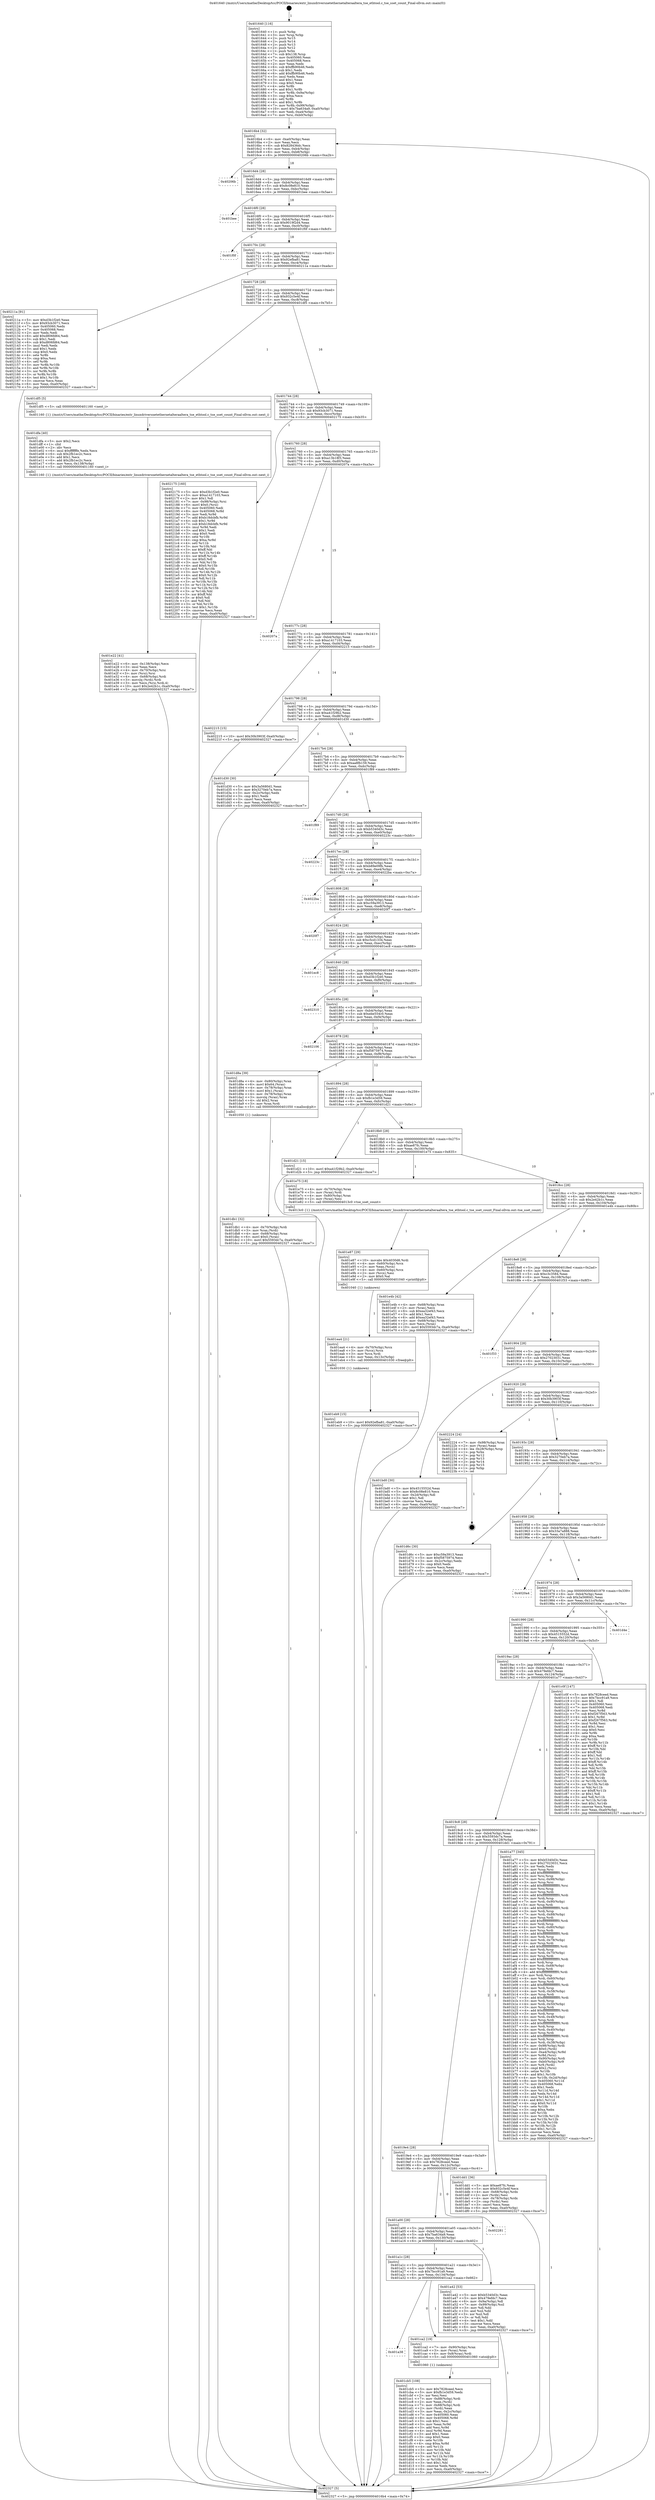digraph "0x401640" {
  label = "0x401640 (/mnt/c/Users/mathe/Desktop/tcc/POCII/binaries/extr_linuxdriversnetethernetalteraaltera_tse_ethtool.c_tse_sset_count_Final-ollvm.out::main(0))"
  labelloc = "t"
  node[shape=record]

  Entry [label="",width=0.3,height=0.3,shape=circle,fillcolor=black,style=filled]
  "0x4016b4" [label="{
     0x4016b4 [32]\l
     | [instrs]\l
     &nbsp;&nbsp;0x4016b4 \<+6\>: mov -0xa0(%rbp),%eax\l
     &nbsp;&nbsp;0x4016ba \<+2\>: mov %eax,%ecx\l
     &nbsp;&nbsp;0x4016bc \<+6\>: sub $0x828436dc,%ecx\l
     &nbsp;&nbsp;0x4016c2 \<+6\>: mov %eax,-0xb4(%rbp)\l
     &nbsp;&nbsp;0x4016c8 \<+6\>: mov %ecx,-0xb8(%rbp)\l
     &nbsp;&nbsp;0x4016ce \<+6\>: je 000000000040206b \<main+0xa2b\>\l
  }"]
  "0x40206b" [label="{
     0x40206b\l
  }", style=dashed]
  "0x4016d4" [label="{
     0x4016d4 [28]\l
     | [instrs]\l
     &nbsp;&nbsp;0x4016d4 \<+5\>: jmp 00000000004016d9 \<main+0x99\>\l
     &nbsp;&nbsp;0x4016d9 \<+6\>: mov -0xb4(%rbp),%eax\l
     &nbsp;&nbsp;0x4016df \<+5\>: sub $0x8c08e810,%eax\l
     &nbsp;&nbsp;0x4016e4 \<+6\>: mov %eax,-0xbc(%rbp)\l
     &nbsp;&nbsp;0x4016ea \<+6\>: je 0000000000401bee \<main+0x5ae\>\l
  }"]
  Exit [label="",width=0.3,height=0.3,shape=circle,fillcolor=black,style=filled,peripheries=2]
  "0x401bee" [label="{
     0x401bee\l
  }", style=dashed]
  "0x4016f0" [label="{
     0x4016f0 [28]\l
     | [instrs]\l
     &nbsp;&nbsp;0x4016f0 \<+5\>: jmp 00000000004016f5 \<main+0xb5\>\l
     &nbsp;&nbsp;0x4016f5 \<+6\>: mov -0xb4(%rbp),%eax\l
     &nbsp;&nbsp;0x4016fb \<+5\>: sub $0x9019f2d4,%eax\l
     &nbsp;&nbsp;0x401700 \<+6\>: mov %eax,-0xc0(%rbp)\l
     &nbsp;&nbsp;0x401706 \<+6\>: je 0000000000401f0f \<main+0x8cf\>\l
  }"]
  "0x401eb9" [label="{
     0x401eb9 [15]\l
     | [instrs]\l
     &nbsp;&nbsp;0x401eb9 \<+10\>: movl $0x92efba81,-0xa0(%rbp)\l
     &nbsp;&nbsp;0x401ec3 \<+5\>: jmp 0000000000402327 \<main+0xce7\>\l
  }"]
  "0x401f0f" [label="{
     0x401f0f\l
  }", style=dashed]
  "0x40170c" [label="{
     0x40170c [28]\l
     | [instrs]\l
     &nbsp;&nbsp;0x40170c \<+5\>: jmp 0000000000401711 \<main+0xd1\>\l
     &nbsp;&nbsp;0x401711 \<+6\>: mov -0xb4(%rbp),%eax\l
     &nbsp;&nbsp;0x401717 \<+5\>: sub $0x92efba81,%eax\l
     &nbsp;&nbsp;0x40171c \<+6\>: mov %eax,-0xc4(%rbp)\l
     &nbsp;&nbsp;0x401722 \<+6\>: je 000000000040211a \<main+0xada\>\l
  }"]
  "0x401ea4" [label="{
     0x401ea4 [21]\l
     | [instrs]\l
     &nbsp;&nbsp;0x401ea4 \<+4\>: mov -0x70(%rbp),%rcx\l
     &nbsp;&nbsp;0x401ea8 \<+3\>: mov (%rcx),%rcx\l
     &nbsp;&nbsp;0x401eab \<+3\>: mov %rcx,%rdi\l
     &nbsp;&nbsp;0x401eae \<+6\>: mov %eax,-0x13c(%rbp)\l
     &nbsp;&nbsp;0x401eb4 \<+5\>: call 0000000000401030 \<free@plt\>\l
     | [calls]\l
     &nbsp;&nbsp;0x401030 \{1\} (unknown)\l
  }"]
  "0x40211a" [label="{
     0x40211a [91]\l
     | [instrs]\l
     &nbsp;&nbsp;0x40211a \<+5\>: mov $0xd3b1f2e0,%eax\l
     &nbsp;&nbsp;0x40211f \<+5\>: mov $0x93cb3071,%ecx\l
     &nbsp;&nbsp;0x402124 \<+7\>: mov 0x405060,%edx\l
     &nbsp;&nbsp;0x40212b \<+7\>: mov 0x405068,%esi\l
     &nbsp;&nbsp;0x402132 \<+2\>: mov %edx,%edi\l
     &nbsp;&nbsp;0x402134 \<+6\>: add $0xd806fd64,%edi\l
     &nbsp;&nbsp;0x40213a \<+3\>: sub $0x1,%edi\l
     &nbsp;&nbsp;0x40213d \<+6\>: sub $0xd806fd64,%edi\l
     &nbsp;&nbsp;0x402143 \<+3\>: imul %edi,%edx\l
     &nbsp;&nbsp;0x402146 \<+3\>: and $0x1,%edx\l
     &nbsp;&nbsp;0x402149 \<+3\>: cmp $0x0,%edx\l
     &nbsp;&nbsp;0x40214c \<+4\>: sete %r8b\l
     &nbsp;&nbsp;0x402150 \<+3\>: cmp $0xa,%esi\l
     &nbsp;&nbsp;0x402153 \<+4\>: setl %r9b\l
     &nbsp;&nbsp;0x402157 \<+3\>: mov %r8b,%r10b\l
     &nbsp;&nbsp;0x40215a \<+3\>: and %r9b,%r10b\l
     &nbsp;&nbsp;0x40215d \<+3\>: xor %r9b,%r8b\l
     &nbsp;&nbsp;0x402160 \<+3\>: or %r8b,%r10b\l
     &nbsp;&nbsp;0x402163 \<+4\>: test $0x1,%r10b\l
     &nbsp;&nbsp;0x402167 \<+3\>: cmovne %ecx,%eax\l
     &nbsp;&nbsp;0x40216a \<+6\>: mov %eax,-0xa0(%rbp)\l
     &nbsp;&nbsp;0x402170 \<+5\>: jmp 0000000000402327 \<main+0xce7\>\l
  }"]
  "0x401728" [label="{
     0x401728 [28]\l
     | [instrs]\l
     &nbsp;&nbsp;0x401728 \<+5\>: jmp 000000000040172d \<main+0xed\>\l
     &nbsp;&nbsp;0x40172d \<+6\>: mov -0xb4(%rbp),%eax\l
     &nbsp;&nbsp;0x401733 \<+5\>: sub $0x932c5e4f,%eax\l
     &nbsp;&nbsp;0x401738 \<+6\>: mov %eax,-0xc8(%rbp)\l
     &nbsp;&nbsp;0x40173e \<+6\>: je 0000000000401df5 \<main+0x7b5\>\l
  }"]
  "0x401e87" [label="{
     0x401e87 [29]\l
     | [instrs]\l
     &nbsp;&nbsp;0x401e87 \<+10\>: movabs $0x4030d6,%rdi\l
     &nbsp;&nbsp;0x401e91 \<+4\>: mov -0x60(%rbp),%rcx\l
     &nbsp;&nbsp;0x401e95 \<+2\>: mov %eax,(%rcx)\l
     &nbsp;&nbsp;0x401e97 \<+4\>: mov -0x60(%rbp),%rcx\l
     &nbsp;&nbsp;0x401e9b \<+2\>: mov (%rcx),%esi\l
     &nbsp;&nbsp;0x401e9d \<+2\>: mov $0x0,%al\l
     &nbsp;&nbsp;0x401e9f \<+5\>: call 0000000000401040 \<printf@plt\>\l
     | [calls]\l
     &nbsp;&nbsp;0x401040 \{1\} (unknown)\l
  }"]
  "0x401df5" [label="{
     0x401df5 [5]\l
     | [instrs]\l
     &nbsp;&nbsp;0x401df5 \<+5\>: call 0000000000401160 \<next_i\>\l
     | [calls]\l
     &nbsp;&nbsp;0x401160 \{1\} (/mnt/c/Users/mathe/Desktop/tcc/POCII/binaries/extr_linuxdriversnetethernetalteraaltera_tse_ethtool.c_tse_sset_count_Final-ollvm.out::next_i)\l
  }"]
  "0x401744" [label="{
     0x401744 [28]\l
     | [instrs]\l
     &nbsp;&nbsp;0x401744 \<+5\>: jmp 0000000000401749 \<main+0x109\>\l
     &nbsp;&nbsp;0x401749 \<+6\>: mov -0xb4(%rbp),%eax\l
     &nbsp;&nbsp;0x40174f \<+5\>: sub $0x93cb3071,%eax\l
     &nbsp;&nbsp;0x401754 \<+6\>: mov %eax,-0xcc(%rbp)\l
     &nbsp;&nbsp;0x40175a \<+6\>: je 0000000000402175 \<main+0xb35\>\l
  }"]
  "0x401e22" [label="{
     0x401e22 [41]\l
     | [instrs]\l
     &nbsp;&nbsp;0x401e22 \<+6\>: mov -0x138(%rbp),%ecx\l
     &nbsp;&nbsp;0x401e28 \<+3\>: imul %eax,%ecx\l
     &nbsp;&nbsp;0x401e2b \<+4\>: mov -0x70(%rbp),%rsi\l
     &nbsp;&nbsp;0x401e2f \<+3\>: mov (%rsi),%rsi\l
     &nbsp;&nbsp;0x401e32 \<+4\>: mov -0x68(%rbp),%rdi\l
     &nbsp;&nbsp;0x401e36 \<+3\>: movslq (%rdi),%rdi\l
     &nbsp;&nbsp;0x401e39 \<+3\>: mov %ecx,(%rsi,%rdi,4)\l
     &nbsp;&nbsp;0x401e3c \<+10\>: movl $0x2e42b1c,-0xa0(%rbp)\l
     &nbsp;&nbsp;0x401e46 \<+5\>: jmp 0000000000402327 \<main+0xce7\>\l
  }"]
  "0x402175" [label="{
     0x402175 [160]\l
     | [instrs]\l
     &nbsp;&nbsp;0x402175 \<+5\>: mov $0xd3b1f2e0,%eax\l
     &nbsp;&nbsp;0x40217a \<+5\>: mov $0xa1417103,%ecx\l
     &nbsp;&nbsp;0x40217f \<+2\>: mov $0x1,%dl\l
     &nbsp;&nbsp;0x402181 \<+7\>: mov -0x98(%rbp),%rsi\l
     &nbsp;&nbsp;0x402188 \<+6\>: movl $0x0,(%rsi)\l
     &nbsp;&nbsp;0x40218e \<+7\>: mov 0x405060,%edi\l
     &nbsp;&nbsp;0x402195 \<+8\>: mov 0x405068,%r8d\l
     &nbsp;&nbsp;0x40219d \<+3\>: mov %edi,%r9d\l
     &nbsp;&nbsp;0x4021a0 \<+7\>: add $0xb18dcbfb,%r9d\l
     &nbsp;&nbsp;0x4021a7 \<+4\>: sub $0x1,%r9d\l
     &nbsp;&nbsp;0x4021ab \<+7\>: sub $0xb18dcbfb,%r9d\l
     &nbsp;&nbsp;0x4021b2 \<+4\>: imul %r9d,%edi\l
     &nbsp;&nbsp;0x4021b6 \<+3\>: and $0x1,%edi\l
     &nbsp;&nbsp;0x4021b9 \<+3\>: cmp $0x0,%edi\l
     &nbsp;&nbsp;0x4021bc \<+4\>: sete %r10b\l
     &nbsp;&nbsp;0x4021c0 \<+4\>: cmp $0xa,%r8d\l
     &nbsp;&nbsp;0x4021c4 \<+4\>: setl %r11b\l
     &nbsp;&nbsp;0x4021c8 \<+3\>: mov %r10b,%bl\l
     &nbsp;&nbsp;0x4021cb \<+3\>: xor $0xff,%bl\l
     &nbsp;&nbsp;0x4021ce \<+3\>: mov %r11b,%r14b\l
     &nbsp;&nbsp;0x4021d1 \<+4\>: xor $0xff,%r14b\l
     &nbsp;&nbsp;0x4021d5 \<+3\>: xor $0x0,%dl\l
     &nbsp;&nbsp;0x4021d8 \<+3\>: mov %bl,%r15b\l
     &nbsp;&nbsp;0x4021db \<+4\>: and $0x0,%r15b\l
     &nbsp;&nbsp;0x4021df \<+3\>: and %dl,%r10b\l
     &nbsp;&nbsp;0x4021e2 \<+3\>: mov %r14b,%r12b\l
     &nbsp;&nbsp;0x4021e5 \<+4\>: and $0x0,%r12b\l
     &nbsp;&nbsp;0x4021e9 \<+3\>: and %dl,%r11b\l
     &nbsp;&nbsp;0x4021ec \<+3\>: or %r10b,%r15b\l
     &nbsp;&nbsp;0x4021ef \<+3\>: or %r11b,%r12b\l
     &nbsp;&nbsp;0x4021f2 \<+3\>: xor %r12b,%r15b\l
     &nbsp;&nbsp;0x4021f5 \<+3\>: or %r14b,%bl\l
     &nbsp;&nbsp;0x4021f8 \<+3\>: xor $0xff,%bl\l
     &nbsp;&nbsp;0x4021fb \<+3\>: or $0x0,%dl\l
     &nbsp;&nbsp;0x4021fe \<+2\>: and %dl,%bl\l
     &nbsp;&nbsp;0x402200 \<+3\>: or %bl,%r15b\l
     &nbsp;&nbsp;0x402203 \<+4\>: test $0x1,%r15b\l
     &nbsp;&nbsp;0x402207 \<+3\>: cmovne %ecx,%eax\l
     &nbsp;&nbsp;0x40220a \<+6\>: mov %eax,-0xa0(%rbp)\l
     &nbsp;&nbsp;0x402210 \<+5\>: jmp 0000000000402327 \<main+0xce7\>\l
  }"]
  "0x401760" [label="{
     0x401760 [28]\l
     | [instrs]\l
     &nbsp;&nbsp;0x401760 \<+5\>: jmp 0000000000401765 \<main+0x125\>\l
     &nbsp;&nbsp;0x401765 \<+6\>: mov -0xb4(%rbp),%eax\l
     &nbsp;&nbsp;0x40176b \<+5\>: sub $0xa13b18f3,%eax\l
     &nbsp;&nbsp;0x401770 \<+6\>: mov %eax,-0xd0(%rbp)\l
     &nbsp;&nbsp;0x401776 \<+6\>: je 000000000040207a \<main+0xa3a\>\l
  }"]
  "0x401dfa" [label="{
     0x401dfa [40]\l
     | [instrs]\l
     &nbsp;&nbsp;0x401dfa \<+5\>: mov $0x2,%ecx\l
     &nbsp;&nbsp;0x401dff \<+1\>: cltd\l
     &nbsp;&nbsp;0x401e00 \<+2\>: idiv %ecx\l
     &nbsp;&nbsp;0x401e02 \<+6\>: imul $0xfffffffe,%edx,%ecx\l
     &nbsp;&nbsp;0x401e08 \<+6\>: sub $0x2fb1ec2c,%ecx\l
     &nbsp;&nbsp;0x401e0e \<+3\>: add $0x1,%ecx\l
     &nbsp;&nbsp;0x401e11 \<+6\>: add $0x2fb1ec2c,%ecx\l
     &nbsp;&nbsp;0x401e17 \<+6\>: mov %ecx,-0x138(%rbp)\l
     &nbsp;&nbsp;0x401e1d \<+5\>: call 0000000000401160 \<next_i\>\l
     | [calls]\l
     &nbsp;&nbsp;0x401160 \{1\} (/mnt/c/Users/mathe/Desktop/tcc/POCII/binaries/extr_linuxdriversnetethernetalteraaltera_tse_ethtool.c_tse_sset_count_Final-ollvm.out::next_i)\l
  }"]
  "0x40207a" [label="{
     0x40207a\l
  }", style=dashed]
  "0x40177c" [label="{
     0x40177c [28]\l
     | [instrs]\l
     &nbsp;&nbsp;0x40177c \<+5\>: jmp 0000000000401781 \<main+0x141\>\l
     &nbsp;&nbsp;0x401781 \<+6\>: mov -0xb4(%rbp),%eax\l
     &nbsp;&nbsp;0x401787 \<+5\>: sub $0xa1417103,%eax\l
     &nbsp;&nbsp;0x40178c \<+6\>: mov %eax,-0xd4(%rbp)\l
     &nbsp;&nbsp;0x401792 \<+6\>: je 0000000000402215 \<main+0xbd5\>\l
  }"]
  "0x401db1" [label="{
     0x401db1 [32]\l
     | [instrs]\l
     &nbsp;&nbsp;0x401db1 \<+4\>: mov -0x70(%rbp),%rdi\l
     &nbsp;&nbsp;0x401db5 \<+3\>: mov %rax,(%rdi)\l
     &nbsp;&nbsp;0x401db8 \<+4\>: mov -0x68(%rbp),%rax\l
     &nbsp;&nbsp;0x401dbc \<+6\>: movl $0x0,(%rax)\l
     &nbsp;&nbsp;0x401dc2 \<+10\>: movl $0x5593dc7a,-0xa0(%rbp)\l
     &nbsp;&nbsp;0x401dcc \<+5\>: jmp 0000000000402327 \<main+0xce7\>\l
  }"]
  "0x402215" [label="{
     0x402215 [15]\l
     | [instrs]\l
     &nbsp;&nbsp;0x402215 \<+10\>: movl $0x30b3903f,-0xa0(%rbp)\l
     &nbsp;&nbsp;0x40221f \<+5\>: jmp 0000000000402327 \<main+0xce7\>\l
  }"]
  "0x401798" [label="{
     0x401798 [28]\l
     | [instrs]\l
     &nbsp;&nbsp;0x401798 \<+5\>: jmp 000000000040179d \<main+0x15d\>\l
     &nbsp;&nbsp;0x40179d \<+6\>: mov -0xb4(%rbp),%eax\l
     &nbsp;&nbsp;0x4017a3 \<+5\>: sub $0xa41f29b2,%eax\l
     &nbsp;&nbsp;0x4017a8 \<+6\>: mov %eax,-0xd8(%rbp)\l
     &nbsp;&nbsp;0x4017ae \<+6\>: je 0000000000401d30 \<main+0x6f0\>\l
  }"]
  "0x401cb5" [label="{
     0x401cb5 [108]\l
     | [instrs]\l
     &nbsp;&nbsp;0x401cb5 \<+5\>: mov $0x7828ceed,%ecx\l
     &nbsp;&nbsp;0x401cba \<+5\>: mov $0xfb1e3d59,%edx\l
     &nbsp;&nbsp;0x401cbf \<+2\>: xor %esi,%esi\l
     &nbsp;&nbsp;0x401cc1 \<+7\>: mov -0x88(%rbp),%rdi\l
     &nbsp;&nbsp;0x401cc8 \<+2\>: mov %eax,(%rdi)\l
     &nbsp;&nbsp;0x401cca \<+7\>: mov -0x88(%rbp),%rdi\l
     &nbsp;&nbsp;0x401cd1 \<+2\>: mov (%rdi),%eax\l
     &nbsp;&nbsp;0x401cd3 \<+3\>: mov %eax,-0x2c(%rbp)\l
     &nbsp;&nbsp;0x401cd6 \<+7\>: mov 0x405060,%eax\l
     &nbsp;&nbsp;0x401cdd \<+8\>: mov 0x405068,%r8d\l
     &nbsp;&nbsp;0x401ce5 \<+3\>: sub $0x1,%esi\l
     &nbsp;&nbsp;0x401ce8 \<+3\>: mov %eax,%r9d\l
     &nbsp;&nbsp;0x401ceb \<+3\>: add %esi,%r9d\l
     &nbsp;&nbsp;0x401cee \<+4\>: imul %r9d,%eax\l
     &nbsp;&nbsp;0x401cf2 \<+3\>: and $0x1,%eax\l
     &nbsp;&nbsp;0x401cf5 \<+3\>: cmp $0x0,%eax\l
     &nbsp;&nbsp;0x401cf8 \<+4\>: sete %r10b\l
     &nbsp;&nbsp;0x401cfc \<+4\>: cmp $0xa,%r8d\l
     &nbsp;&nbsp;0x401d00 \<+4\>: setl %r11b\l
     &nbsp;&nbsp;0x401d04 \<+3\>: mov %r10b,%bl\l
     &nbsp;&nbsp;0x401d07 \<+3\>: and %r11b,%bl\l
     &nbsp;&nbsp;0x401d0a \<+3\>: xor %r11b,%r10b\l
     &nbsp;&nbsp;0x401d0d \<+3\>: or %r10b,%bl\l
     &nbsp;&nbsp;0x401d10 \<+3\>: test $0x1,%bl\l
     &nbsp;&nbsp;0x401d13 \<+3\>: cmovne %edx,%ecx\l
     &nbsp;&nbsp;0x401d16 \<+6\>: mov %ecx,-0xa0(%rbp)\l
     &nbsp;&nbsp;0x401d1c \<+5\>: jmp 0000000000402327 \<main+0xce7\>\l
  }"]
  "0x401d30" [label="{
     0x401d30 [30]\l
     | [instrs]\l
     &nbsp;&nbsp;0x401d30 \<+5\>: mov $0x3a5680d1,%eax\l
     &nbsp;&nbsp;0x401d35 \<+5\>: mov $0x3270eb7a,%ecx\l
     &nbsp;&nbsp;0x401d3a \<+3\>: mov -0x2c(%rbp),%edx\l
     &nbsp;&nbsp;0x401d3d \<+3\>: cmp $0x1,%edx\l
     &nbsp;&nbsp;0x401d40 \<+3\>: cmovl %ecx,%eax\l
     &nbsp;&nbsp;0x401d43 \<+6\>: mov %eax,-0xa0(%rbp)\l
     &nbsp;&nbsp;0x401d49 \<+5\>: jmp 0000000000402327 \<main+0xce7\>\l
  }"]
  "0x4017b4" [label="{
     0x4017b4 [28]\l
     | [instrs]\l
     &nbsp;&nbsp;0x4017b4 \<+5\>: jmp 00000000004017b9 \<main+0x179\>\l
     &nbsp;&nbsp;0x4017b9 \<+6\>: mov -0xb4(%rbp),%eax\l
     &nbsp;&nbsp;0x4017bf \<+5\>: sub $0xaa8fb159,%eax\l
     &nbsp;&nbsp;0x4017c4 \<+6\>: mov %eax,-0xdc(%rbp)\l
     &nbsp;&nbsp;0x4017ca \<+6\>: je 0000000000401f89 \<main+0x949\>\l
  }"]
  "0x401a38" [label="{
     0x401a38\l
  }", style=dashed]
  "0x401f89" [label="{
     0x401f89\l
  }", style=dashed]
  "0x4017d0" [label="{
     0x4017d0 [28]\l
     | [instrs]\l
     &nbsp;&nbsp;0x4017d0 \<+5\>: jmp 00000000004017d5 \<main+0x195\>\l
     &nbsp;&nbsp;0x4017d5 \<+6\>: mov -0xb4(%rbp),%eax\l
     &nbsp;&nbsp;0x4017db \<+5\>: sub $0xb5340d3c,%eax\l
     &nbsp;&nbsp;0x4017e0 \<+6\>: mov %eax,-0xe0(%rbp)\l
     &nbsp;&nbsp;0x4017e6 \<+6\>: je 000000000040223c \<main+0xbfc\>\l
  }"]
  "0x401ca2" [label="{
     0x401ca2 [19]\l
     | [instrs]\l
     &nbsp;&nbsp;0x401ca2 \<+7\>: mov -0x90(%rbp),%rax\l
     &nbsp;&nbsp;0x401ca9 \<+3\>: mov (%rax),%rax\l
     &nbsp;&nbsp;0x401cac \<+4\>: mov 0x8(%rax),%rdi\l
     &nbsp;&nbsp;0x401cb0 \<+5\>: call 0000000000401060 \<atoi@plt\>\l
     | [calls]\l
     &nbsp;&nbsp;0x401060 \{1\} (unknown)\l
  }"]
  "0x40223c" [label="{
     0x40223c\l
  }", style=dashed]
  "0x4017ec" [label="{
     0x4017ec [28]\l
     | [instrs]\l
     &nbsp;&nbsp;0x4017ec \<+5\>: jmp 00000000004017f1 \<main+0x1b1\>\l
     &nbsp;&nbsp;0x4017f1 \<+6\>: mov -0xb4(%rbp),%eax\l
     &nbsp;&nbsp;0x4017f7 \<+5\>: sub $0xb89e09fb,%eax\l
     &nbsp;&nbsp;0x4017fc \<+6\>: mov %eax,-0xe4(%rbp)\l
     &nbsp;&nbsp;0x401802 \<+6\>: je 00000000004022ba \<main+0xc7a\>\l
  }"]
  "0x401640" [label="{
     0x401640 [116]\l
     | [instrs]\l
     &nbsp;&nbsp;0x401640 \<+1\>: push %rbp\l
     &nbsp;&nbsp;0x401641 \<+3\>: mov %rsp,%rbp\l
     &nbsp;&nbsp;0x401644 \<+2\>: push %r15\l
     &nbsp;&nbsp;0x401646 \<+2\>: push %r14\l
     &nbsp;&nbsp;0x401648 \<+2\>: push %r13\l
     &nbsp;&nbsp;0x40164a \<+2\>: push %r12\l
     &nbsp;&nbsp;0x40164c \<+1\>: push %rbx\l
     &nbsp;&nbsp;0x40164d \<+7\>: sub $0x138,%rsp\l
     &nbsp;&nbsp;0x401654 \<+7\>: mov 0x405060,%eax\l
     &nbsp;&nbsp;0x40165b \<+7\>: mov 0x405068,%ecx\l
     &nbsp;&nbsp;0x401662 \<+2\>: mov %eax,%edx\l
     &nbsp;&nbsp;0x401664 \<+6\>: sub $0xffb90b46,%edx\l
     &nbsp;&nbsp;0x40166a \<+3\>: sub $0x1,%edx\l
     &nbsp;&nbsp;0x40166d \<+6\>: add $0xffb90b46,%edx\l
     &nbsp;&nbsp;0x401673 \<+3\>: imul %edx,%eax\l
     &nbsp;&nbsp;0x401676 \<+3\>: and $0x1,%eax\l
     &nbsp;&nbsp;0x401679 \<+3\>: cmp $0x0,%eax\l
     &nbsp;&nbsp;0x40167c \<+4\>: sete %r8b\l
     &nbsp;&nbsp;0x401680 \<+4\>: and $0x1,%r8b\l
     &nbsp;&nbsp;0x401684 \<+7\>: mov %r8b,-0x9a(%rbp)\l
     &nbsp;&nbsp;0x40168b \<+3\>: cmp $0xa,%ecx\l
     &nbsp;&nbsp;0x40168e \<+4\>: setl %r8b\l
     &nbsp;&nbsp;0x401692 \<+4\>: and $0x1,%r8b\l
     &nbsp;&nbsp;0x401696 \<+7\>: mov %r8b,-0x99(%rbp)\l
     &nbsp;&nbsp;0x40169d \<+10\>: movl $0x7ba634a9,-0xa0(%rbp)\l
     &nbsp;&nbsp;0x4016a7 \<+6\>: mov %edi,-0xa4(%rbp)\l
     &nbsp;&nbsp;0x4016ad \<+7\>: mov %rsi,-0xb0(%rbp)\l
  }"]
  "0x4022ba" [label="{
     0x4022ba\l
  }", style=dashed]
  "0x401808" [label="{
     0x401808 [28]\l
     | [instrs]\l
     &nbsp;&nbsp;0x401808 \<+5\>: jmp 000000000040180d \<main+0x1cd\>\l
     &nbsp;&nbsp;0x40180d \<+6\>: mov -0xb4(%rbp),%eax\l
     &nbsp;&nbsp;0x401813 \<+5\>: sub $0xc59a3913,%eax\l
     &nbsp;&nbsp;0x401818 \<+6\>: mov %eax,-0xe8(%rbp)\l
     &nbsp;&nbsp;0x40181e \<+6\>: je 00000000004020f7 \<main+0xab7\>\l
  }"]
  "0x402327" [label="{
     0x402327 [5]\l
     | [instrs]\l
     &nbsp;&nbsp;0x402327 \<+5\>: jmp 00000000004016b4 \<main+0x74\>\l
  }"]
  "0x4020f7" [label="{
     0x4020f7\l
  }", style=dashed]
  "0x401824" [label="{
     0x401824 [28]\l
     | [instrs]\l
     &nbsp;&nbsp;0x401824 \<+5\>: jmp 0000000000401829 \<main+0x1e9\>\l
     &nbsp;&nbsp;0x401829 \<+6\>: mov -0xb4(%rbp),%eax\l
     &nbsp;&nbsp;0x40182f \<+5\>: sub $0xc5cd1334,%eax\l
     &nbsp;&nbsp;0x401834 \<+6\>: mov %eax,-0xec(%rbp)\l
     &nbsp;&nbsp;0x40183a \<+6\>: je 0000000000401ec8 \<main+0x888\>\l
  }"]
  "0x401a1c" [label="{
     0x401a1c [28]\l
     | [instrs]\l
     &nbsp;&nbsp;0x401a1c \<+5\>: jmp 0000000000401a21 \<main+0x3e1\>\l
     &nbsp;&nbsp;0x401a21 \<+6\>: mov -0xb4(%rbp),%eax\l
     &nbsp;&nbsp;0x401a27 \<+5\>: sub $0x7bcc91a9,%eax\l
     &nbsp;&nbsp;0x401a2c \<+6\>: mov %eax,-0x134(%rbp)\l
     &nbsp;&nbsp;0x401a32 \<+6\>: je 0000000000401ca2 \<main+0x662\>\l
  }"]
  "0x401ec8" [label="{
     0x401ec8\l
  }", style=dashed]
  "0x401840" [label="{
     0x401840 [28]\l
     | [instrs]\l
     &nbsp;&nbsp;0x401840 \<+5\>: jmp 0000000000401845 \<main+0x205\>\l
     &nbsp;&nbsp;0x401845 \<+6\>: mov -0xb4(%rbp),%eax\l
     &nbsp;&nbsp;0x40184b \<+5\>: sub $0xd3b1f2e0,%eax\l
     &nbsp;&nbsp;0x401850 \<+6\>: mov %eax,-0xf0(%rbp)\l
     &nbsp;&nbsp;0x401856 \<+6\>: je 0000000000402310 \<main+0xcd0\>\l
  }"]
  "0x401a42" [label="{
     0x401a42 [53]\l
     | [instrs]\l
     &nbsp;&nbsp;0x401a42 \<+5\>: mov $0xb5340d3c,%eax\l
     &nbsp;&nbsp;0x401a47 \<+5\>: mov $0x479efdc7,%ecx\l
     &nbsp;&nbsp;0x401a4c \<+6\>: mov -0x9a(%rbp),%dl\l
     &nbsp;&nbsp;0x401a52 \<+7\>: mov -0x99(%rbp),%sil\l
     &nbsp;&nbsp;0x401a59 \<+3\>: mov %dl,%dil\l
     &nbsp;&nbsp;0x401a5c \<+3\>: and %sil,%dil\l
     &nbsp;&nbsp;0x401a5f \<+3\>: xor %sil,%dl\l
     &nbsp;&nbsp;0x401a62 \<+3\>: or %dl,%dil\l
     &nbsp;&nbsp;0x401a65 \<+4\>: test $0x1,%dil\l
     &nbsp;&nbsp;0x401a69 \<+3\>: cmovne %ecx,%eax\l
     &nbsp;&nbsp;0x401a6c \<+6\>: mov %eax,-0xa0(%rbp)\l
     &nbsp;&nbsp;0x401a72 \<+5\>: jmp 0000000000402327 \<main+0xce7\>\l
  }"]
  "0x402310" [label="{
     0x402310\l
  }", style=dashed]
  "0x40185c" [label="{
     0x40185c [28]\l
     | [instrs]\l
     &nbsp;&nbsp;0x40185c \<+5\>: jmp 0000000000401861 \<main+0x221\>\l
     &nbsp;&nbsp;0x401861 \<+6\>: mov -0xb4(%rbp),%eax\l
     &nbsp;&nbsp;0x401867 \<+5\>: sub $0xebe554c0,%eax\l
     &nbsp;&nbsp;0x40186c \<+6\>: mov %eax,-0xf4(%rbp)\l
     &nbsp;&nbsp;0x401872 \<+6\>: je 0000000000402106 \<main+0xac6\>\l
  }"]
  "0x401a00" [label="{
     0x401a00 [28]\l
     | [instrs]\l
     &nbsp;&nbsp;0x401a00 \<+5\>: jmp 0000000000401a05 \<main+0x3c5\>\l
     &nbsp;&nbsp;0x401a05 \<+6\>: mov -0xb4(%rbp),%eax\l
     &nbsp;&nbsp;0x401a0b \<+5\>: sub $0x7ba634a9,%eax\l
     &nbsp;&nbsp;0x401a10 \<+6\>: mov %eax,-0x130(%rbp)\l
     &nbsp;&nbsp;0x401a16 \<+6\>: je 0000000000401a42 \<main+0x402\>\l
  }"]
  "0x402106" [label="{
     0x402106\l
  }", style=dashed]
  "0x401878" [label="{
     0x401878 [28]\l
     | [instrs]\l
     &nbsp;&nbsp;0x401878 \<+5\>: jmp 000000000040187d \<main+0x23d\>\l
     &nbsp;&nbsp;0x40187d \<+6\>: mov -0xb4(%rbp),%eax\l
     &nbsp;&nbsp;0x401883 \<+5\>: sub $0xf5875974,%eax\l
     &nbsp;&nbsp;0x401888 \<+6\>: mov %eax,-0xf8(%rbp)\l
     &nbsp;&nbsp;0x40188e \<+6\>: je 0000000000401d8a \<main+0x74a\>\l
  }"]
  "0x402281" [label="{
     0x402281\l
  }", style=dashed]
  "0x401d8a" [label="{
     0x401d8a [39]\l
     | [instrs]\l
     &nbsp;&nbsp;0x401d8a \<+4\>: mov -0x80(%rbp),%rax\l
     &nbsp;&nbsp;0x401d8e \<+6\>: movl $0x64,(%rax)\l
     &nbsp;&nbsp;0x401d94 \<+4\>: mov -0x78(%rbp),%rax\l
     &nbsp;&nbsp;0x401d98 \<+6\>: movl $0x1,(%rax)\l
     &nbsp;&nbsp;0x401d9e \<+4\>: mov -0x78(%rbp),%rax\l
     &nbsp;&nbsp;0x401da2 \<+3\>: movslq (%rax),%rax\l
     &nbsp;&nbsp;0x401da5 \<+4\>: shl $0x2,%rax\l
     &nbsp;&nbsp;0x401da9 \<+3\>: mov %rax,%rdi\l
     &nbsp;&nbsp;0x401dac \<+5\>: call 0000000000401050 \<malloc@plt\>\l
     | [calls]\l
     &nbsp;&nbsp;0x401050 \{1\} (unknown)\l
  }"]
  "0x401894" [label="{
     0x401894 [28]\l
     | [instrs]\l
     &nbsp;&nbsp;0x401894 \<+5\>: jmp 0000000000401899 \<main+0x259\>\l
     &nbsp;&nbsp;0x401899 \<+6\>: mov -0xb4(%rbp),%eax\l
     &nbsp;&nbsp;0x40189f \<+5\>: sub $0xfb1e3d59,%eax\l
     &nbsp;&nbsp;0x4018a4 \<+6\>: mov %eax,-0xfc(%rbp)\l
     &nbsp;&nbsp;0x4018aa \<+6\>: je 0000000000401d21 \<main+0x6e1\>\l
  }"]
  "0x4019e4" [label="{
     0x4019e4 [28]\l
     | [instrs]\l
     &nbsp;&nbsp;0x4019e4 \<+5\>: jmp 00000000004019e9 \<main+0x3a9\>\l
     &nbsp;&nbsp;0x4019e9 \<+6\>: mov -0xb4(%rbp),%eax\l
     &nbsp;&nbsp;0x4019ef \<+5\>: sub $0x7828ceed,%eax\l
     &nbsp;&nbsp;0x4019f4 \<+6\>: mov %eax,-0x12c(%rbp)\l
     &nbsp;&nbsp;0x4019fa \<+6\>: je 0000000000402281 \<main+0xc41\>\l
  }"]
  "0x401d21" [label="{
     0x401d21 [15]\l
     | [instrs]\l
     &nbsp;&nbsp;0x401d21 \<+10\>: movl $0xa41f29b2,-0xa0(%rbp)\l
     &nbsp;&nbsp;0x401d2b \<+5\>: jmp 0000000000402327 \<main+0xce7\>\l
  }"]
  "0x4018b0" [label="{
     0x4018b0 [28]\l
     | [instrs]\l
     &nbsp;&nbsp;0x4018b0 \<+5\>: jmp 00000000004018b5 \<main+0x275\>\l
     &nbsp;&nbsp;0x4018b5 \<+6\>: mov -0xb4(%rbp),%eax\l
     &nbsp;&nbsp;0x4018bb \<+5\>: sub $0xae87fc,%eax\l
     &nbsp;&nbsp;0x4018c0 \<+6\>: mov %eax,-0x100(%rbp)\l
     &nbsp;&nbsp;0x4018c6 \<+6\>: je 0000000000401e75 \<main+0x835\>\l
  }"]
  "0x401dd1" [label="{
     0x401dd1 [36]\l
     | [instrs]\l
     &nbsp;&nbsp;0x401dd1 \<+5\>: mov $0xae87fc,%eax\l
     &nbsp;&nbsp;0x401dd6 \<+5\>: mov $0x932c5e4f,%ecx\l
     &nbsp;&nbsp;0x401ddb \<+4\>: mov -0x68(%rbp),%rdx\l
     &nbsp;&nbsp;0x401ddf \<+2\>: mov (%rdx),%esi\l
     &nbsp;&nbsp;0x401de1 \<+4\>: mov -0x78(%rbp),%rdx\l
     &nbsp;&nbsp;0x401de5 \<+2\>: cmp (%rdx),%esi\l
     &nbsp;&nbsp;0x401de7 \<+3\>: cmovl %ecx,%eax\l
     &nbsp;&nbsp;0x401dea \<+6\>: mov %eax,-0xa0(%rbp)\l
     &nbsp;&nbsp;0x401df0 \<+5\>: jmp 0000000000402327 \<main+0xce7\>\l
  }"]
  "0x401e75" [label="{
     0x401e75 [18]\l
     | [instrs]\l
     &nbsp;&nbsp;0x401e75 \<+4\>: mov -0x70(%rbp),%rax\l
     &nbsp;&nbsp;0x401e79 \<+3\>: mov (%rax),%rdi\l
     &nbsp;&nbsp;0x401e7c \<+4\>: mov -0x80(%rbp),%rax\l
     &nbsp;&nbsp;0x401e80 \<+2\>: mov (%rax),%esi\l
     &nbsp;&nbsp;0x401e82 \<+5\>: call 00000000004013c0 \<tse_sset_count\>\l
     | [calls]\l
     &nbsp;&nbsp;0x4013c0 \{1\} (/mnt/c/Users/mathe/Desktop/tcc/POCII/binaries/extr_linuxdriversnetethernetalteraaltera_tse_ethtool.c_tse_sset_count_Final-ollvm.out::tse_sset_count)\l
  }"]
  "0x4018cc" [label="{
     0x4018cc [28]\l
     | [instrs]\l
     &nbsp;&nbsp;0x4018cc \<+5\>: jmp 00000000004018d1 \<main+0x291\>\l
     &nbsp;&nbsp;0x4018d1 \<+6\>: mov -0xb4(%rbp),%eax\l
     &nbsp;&nbsp;0x4018d7 \<+5\>: sub $0x2e42b1c,%eax\l
     &nbsp;&nbsp;0x4018dc \<+6\>: mov %eax,-0x104(%rbp)\l
     &nbsp;&nbsp;0x4018e2 \<+6\>: je 0000000000401e4b \<main+0x80b\>\l
  }"]
  "0x4019c8" [label="{
     0x4019c8 [28]\l
     | [instrs]\l
     &nbsp;&nbsp;0x4019c8 \<+5\>: jmp 00000000004019cd \<main+0x38d\>\l
     &nbsp;&nbsp;0x4019cd \<+6\>: mov -0xb4(%rbp),%eax\l
     &nbsp;&nbsp;0x4019d3 \<+5\>: sub $0x5593dc7a,%eax\l
     &nbsp;&nbsp;0x4019d8 \<+6\>: mov %eax,-0x128(%rbp)\l
     &nbsp;&nbsp;0x4019de \<+6\>: je 0000000000401dd1 \<main+0x791\>\l
  }"]
  "0x401e4b" [label="{
     0x401e4b [42]\l
     | [instrs]\l
     &nbsp;&nbsp;0x401e4b \<+4\>: mov -0x68(%rbp),%rax\l
     &nbsp;&nbsp;0x401e4f \<+2\>: mov (%rax),%ecx\l
     &nbsp;&nbsp;0x401e51 \<+6\>: sub $0xea32ef43,%ecx\l
     &nbsp;&nbsp;0x401e57 \<+3\>: add $0x1,%ecx\l
     &nbsp;&nbsp;0x401e5a \<+6\>: add $0xea32ef43,%ecx\l
     &nbsp;&nbsp;0x401e60 \<+4\>: mov -0x68(%rbp),%rax\l
     &nbsp;&nbsp;0x401e64 \<+2\>: mov %ecx,(%rax)\l
     &nbsp;&nbsp;0x401e66 \<+10\>: movl $0x5593dc7a,-0xa0(%rbp)\l
     &nbsp;&nbsp;0x401e70 \<+5\>: jmp 0000000000402327 \<main+0xce7\>\l
  }"]
  "0x4018e8" [label="{
     0x4018e8 [28]\l
     | [instrs]\l
     &nbsp;&nbsp;0x4018e8 \<+5\>: jmp 00000000004018ed \<main+0x2ad\>\l
     &nbsp;&nbsp;0x4018ed \<+6\>: mov -0xb4(%rbp),%eax\l
     &nbsp;&nbsp;0x4018f3 \<+5\>: sub $0xc3c3584,%eax\l
     &nbsp;&nbsp;0x4018f8 \<+6\>: mov %eax,-0x108(%rbp)\l
     &nbsp;&nbsp;0x4018fe \<+6\>: je 0000000000401f33 \<main+0x8f3\>\l
  }"]
  "0x401a77" [label="{
     0x401a77 [345]\l
     | [instrs]\l
     &nbsp;&nbsp;0x401a77 \<+5\>: mov $0xb5340d3c,%eax\l
     &nbsp;&nbsp;0x401a7c \<+5\>: mov $0x27023031,%ecx\l
     &nbsp;&nbsp;0x401a81 \<+2\>: xor %edx,%edx\l
     &nbsp;&nbsp;0x401a83 \<+3\>: mov %rsp,%rsi\l
     &nbsp;&nbsp;0x401a86 \<+4\>: add $0xfffffffffffffff0,%rsi\l
     &nbsp;&nbsp;0x401a8a \<+3\>: mov %rsi,%rsp\l
     &nbsp;&nbsp;0x401a8d \<+7\>: mov %rsi,-0x98(%rbp)\l
     &nbsp;&nbsp;0x401a94 \<+3\>: mov %rsp,%rsi\l
     &nbsp;&nbsp;0x401a97 \<+4\>: add $0xfffffffffffffff0,%rsi\l
     &nbsp;&nbsp;0x401a9b \<+3\>: mov %rsi,%rsp\l
     &nbsp;&nbsp;0x401a9e \<+3\>: mov %rsp,%rdi\l
     &nbsp;&nbsp;0x401aa1 \<+4\>: add $0xfffffffffffffff0,%rdi\l
     &nbsp;&nbsp;0x401aa5 \<+3\>: mov %rdi,%rsp\l
     &nbsp;&nbsp;0x401aa8 \<+7\>: mov %rdi,-0x90(%rbp)\l
     &nbsp;&nbsp;0x401aaf \<+3\>: mov %rsp,%rdi\l
     &nbsp;&nbsp;0x401ab2 \<+4\>: add $0xfffffffffffffff0,%rdi\l
     &nbsp;&nbsp;0x401ab6 \<+3\>: mov %rdi,%rsp\l
     &nbsp;&nbsp;0x401ab9 \<+7\>: mov %rdi,-0x88(%rbp)\l
     &nbsp;&nbsp;0x401ac0 \<+3\>: mov %rsp,%rdi\l
     &nbsp;&nbsp;0x401ac3 \<+4\>: add $0xfffffffffffffff0,%rdi\l
     &nbsp;&nbsp;0x401ac7 \<+3\>: mov %rdi,%rsp\l
     &nbsp;&nbsp;0x401aca \<+4\>: mov %rdi,-0x80(%rbp)\l
     &nbsp;&nbsp;0x401ace \<+3\>: mov %rsp,%rdi\l
     &nbsp;&nbsp;0x401ad1 \<+4\>: add $0xfffffffffffffff0,%rdi\l
     &nbsp;&nbsp;0x401ad5 \<+3\>: mov %rdi,%rsp\l
     &nbsp;&nbsp;0x401ad8 \<+4\>: mov %rdi,-0x78(%rbp)\l
     &nbsp;&nbsp;0x401adc \<+3\>: mov %rsp,%rdi\l
     &nbsp;&nbsp;0x401adf \<+4\>: add $0xfffffffffffffff0,%rdi\l
     &nbsp;&nbsp;0x401ae3 \<+3\>: mov %rdi,%rsp\l
     &nbsp;&nbsp;0x401ae6 \<+4\>: mov %rdi,-0x70(%rbp)\l
     &nbsp;&nbsp;0x401aea \<+3\>: mov %rsp,%rdi\l
     &nbsp;&nbsp;0x401aed \<+4\>: add $0xfffffffffffffff0,%rdi\l
     &nbsp;&nbsp;0x401af1 \<+3\>: mov %rdi,%rsp\l
     &nbsp;&nbsp;0x401af4 \<+4\>: mov %rdi,-0x68(%rbp)\l
     &nbsp;&nbsp;0x401af8 \<+3\>: mov %rsp,%rdi\l
     &nbsp;&nbsp;0x401afb \<+4\>: add $0xfffffffffffffff0,%rdi\l
     &nbsp;&nbsp;0x401aff \<+3\>: mov %rdi,%rsp\l
     &nbsp;&nbsp;0x401b02 \<+4\>: mov %rdi,-0x60(%rbp)\l
     &nbsp;&nbsp;0x401b06 \<+3\>: mov %rsp,%rdi\l
     &nbsp;&nbsp;0x401b09 \<+4\>: add $0xfffffffffffffff0,%rdi\l
     &nbsp;&nbsp;0x401b0d \<+3\>: mov %rdi,%rsp\l
     &nbsp;&nbsp;0x401b10 \<+4\>: mov %rdi,-0x58(%rbp)\l
     &nbsp;&nbsp;0x401b14 \<+3\>: mov %rsp,%rdi\l
     &nbsp;&nbsp;0x401b17 \<+4\>: add $0xfffffffffffffff0,%rdi\l
     &nbsp;&nbsp;0x401b1b \<+3\>: mov %rdi,%rsp\l
     &nbsp;&nbsp;0x401b1e \<+4\>: mov %rdi,-0x50(%rbp)\l
     &nbsp;&nbsp;0x401b22 \<+3\>: mov %rsp,%rdi\l
     &nbsp;&nbsp;0x401b25 \<+4\>: add $0xfffffffffffffff0,%rdi\l
     &nbsp;&nbsp;0x401b29 \<+3\>: mov %rdi,%rsp\l
     &nbsp;&nbsp;0x401b2c \<+4\>: mov %rdi,-0x48(%rbp)\l
     &nbsp;&nbsp;0x401b30 \<+3\>: mov %rsp,%rdi\l
     &nbsp;&nbsp;0x401b33 \<+4\>: add $0xfffffffffffffff0,%rdi\l
     &nbsp;&nbsp;0x401b37 \<+3\>: mov %rdi,%rsp\l
     &nbsp;&nbsp;0x401b3a \<+4\>: mov %rdi,-0x40(%rbp)\l
     &nbsp;&nbsp;0x401b3e \<+3\>: mov %rsp,%rdi\l
     &nbsp;&nbsp;0x401b41 \<+4\>: add $0xfffffffffffffff0,%rdi\l
     &nbsp;&nbsp;0x401b45 \<+3\>: mov %rdi,%rsp\l
     &nbsp;&nbsp;0x401b48 \<+4\>: mov %rdi,-0x38(%rbp)\l
     &nbsp;&nbsp;0x401b4c \<+7\>: mov -0x98(%rbp),%rdi\l
     &nbsp;&nbsp;0x401b53 \<+6\>: movl $0x0,(%rdi)\l
     &nbsp;&nbsp;0x401b59 \<+7\>: mov -0xa4(%rbp),%r8d\l
     &nbsp;&nbsp;0x401b60 \<+3\>: mov %r8d,(%rsi)\l
     &nbsp;&nbsp;0x401b63 \<+7\>: mov -0x90(%rbp),%rdi\l
     &nbsp;&nbsp;0x401b6a \<+7\>: mov -0xb0(%rbp),%r9\l
     &nbsp;&nbsp;0x401b71 \<+3\>: mov %r9,(%rdi)\l
     &nbsp;&nbsp;0x401b74 \<+3\>: cmpl $0x2,(%rsi)\l
     &nbsp;&nbsp;0x401b77 \<+4\>: setne %r10b\l
     &nbsp;&nbsp;0x401b7b \<+4\>: and $0x1,%r10b\l
     &nbsp;&nbsp;0x401b7f \<+4\>: mov %r10b,-0x2d(%rbp)\l
     &nbsp;&nbsp;0x401b83 \<+8\>: mov 0x405060,%r11d\l
     &nbsp;&nbsp;0x401b8b \<+7\>: mov 0x405068,%ebx\l
     &nbsp;&nbsp;0x401b92 \<+3\>: sub $0x1,%edx\l
     &nbsp;&nbsp;0x401b95 \<+3\>: mov %r11d,%r14d\l
     &nbsp;&nbsp;0x401b98 \<+3\>: add %edx,%r14d\l
     &nbsp;&nbsp;0x401b9b \<+4\>: imul %r14d,%r11d\l
     &nbsp;&nbsp;0x401b9f \<+4\>: and $0x1,%r11d\l
     &nbsp;&nbsp;0x401ba3 \<+4\>: cmp $0x0,%r11d\l
     &nbsp;&nbsp;0x401ba7 \<+4\>: sete %r10b\l
     &nbsp;&nbsp;0x401bab \<+3\>: cmp $0xa,%ebx\l
     &nbsp;&nbsp;0x401bae \<+4\>: setl %r15b\l
     &nbsp;&nbsp;0x401bb2 \<+3\>: mov %r10b,%r12b\l
     &nbsp;&nbsp;0x401bb5 \<+3\>: and %r15b,%r12b\l
     &nbsp;&nbsp;0x401bb8 \<+3\>: xor %r15b,%r10b\l
     &nbsp;&nbsp;0x401bbb \<+3\>: or %r10b,%r12b\l
     &nbsp;&nbsp;0x401bbe \<+4\>: test $0x1,%r12b\l
     &nbsp;&nbsp;0x401bc2 \<+3\>: cmovne %ecx,%eax\l
     &nbsp;&nbsp;0x401bc5 \<+6\>: mov %eax,-0xa0(%rbp)\l
     &nbsp;&nbsp;0x401bcb \<+5\>: jmp 0000000000402327 \<main+0xce7\>\l
  }"]
  "0x401f33" [label="{
     0x401f33\l
  }", style=dashed]
  "0x401904" [label="{
     0x401904 [28]\l
     | [instrs]\l
     &nbsp;&nbsp;0x401904 \<+5\>: jmp 0000000000401909 \<main+0x2c9\>\l
     &nbsp;&nbsp;0x401909 \<+6\>: mov -0xb4(%rbp),%eax\l
     &nbsp;&nbsp;0x40190f \<+5\>: sub $0x27023031,%eax\l
     &nbsp;&nbsp;0x401914 \<+6\>: mov %eax,-0x10c(%rbp)\l
     &nbsp;&nbsp;0x40191a \<+6\>: je 0000000000401bd0 \<main+0x590\>\l
  }"]
  "0x4019ac" [label="{
     0x4019ac [28]\l
     | [instrs]\l
     &nbsp;&nbsp;0x4019ac \<+5\>: jmp 00000000004019b1 \<main+0x371\>\l
     &nbsp;&nbsp;0x4019b1 \<+6\>: mov -0xb4(%rbp),%eax\l
     &nbsp;&nbsp;0x4019b7 \<+5\>: sub $0x479efdc7,%eax\l
     &nbsp;&nbsp;0x4019bc \<+6\>: mov %eax,-0x124(%rbp)\l
     &nbsp;&nbsp;0x4019c2 \<+6\>: je 0000000000401a77 \<main+0x437\>\l
  }"]
  "0x401bd0" [label="{
     0x401bd0 [30]\l
     | [instrs]\l
     &nbsp;&nbsp;0x401bd0 \<+5\>: mov $0x4515552d,%eax\l
     &nbsp;&nbsp;0x401bd5 \<+5\>: mov $0x8c08e810,%ecx\l
     &nbsp;&nbsp;0x401bda \<+3\>: mov -0x2d(%rbp),%dl\l
     &nbsp;&nbsp;0x401bdd \<+3\>: test $0x1,%dl\l
     &nbsp;&nbsp;0x401be0 \<+3\>: cmovne %ecx,%eax\l
     &nbsp;&nbsp;0x401be3 \<+6\>: mov %eax,-0xa0(%rbp)\l
     &nbsp;&nbsp;0x401be9 \<+5\>: jmp 0000000000402327 \<main+0xce7\>\l
  }"]
  "0x401920" [label="{
     0x401920 [28]\l
     | [instrs]\l
     &nbsp;&nbsp;0x401920 \<+5\>: jmp 0000000000401925 \<main+0x2e5\>\l
     &nbsp;&nbsp;0x401925 \<+6\>: mov -0xb4(%rbp),%eax\l
     &nbsp;&nbsp;0x40192b \<+5\>: sub $0x30b3903f,%eax\l
     &nbsp;&nbsp;0x401930 \<+6\>: mov %eax,-0x110(%rbp)\l
     &nbsp;&nbsp;0x401936 \<+6\>: je 0000000000402224 \<main+0xbe4\>\l
  }"]
  "0x401c0f" [label="{
     0x401c0f [147]\l
     | [instrs]\l
     &nbsp;&nbsp;0x401c0f \<+5\>: mov $0x7828ceed,%eax\l
     &nbsp;&nbsp;0x401c14 \<+5\>: mov $0x7bcc91a9,%ecx\l
     &nbsp;&nbsp;0x401c19 \<+2\>: mov $0x1,%dl\l
     &nbsp;&nbsp;0x401c1b \<+7\>: mov 0x405060,%esi\l
     &nbsp;&nbsp;0x401c22 \<+7\>: mov 0x405068,%edi\l
     &nbsp;&nbsp;0x401c29 \<+3\>: mov %esi,%r8d\l
     &nbsp;&nbsp;0x401c2c \<+7\>: sub $0xf267f563,%r8d\l
     &nbsp;&nbsp;0x401c33 \<+4\>: sub $0x1,%r8d\l
     &nbsp;&nbsp;0x401c37 \<+7\>: add $0xf267f563,%r8d\l
     &nbsp;&nbsp;0x401c3e \<+4\>: imul %r8d,%esi\l
     &nbsp;&nbsp;0x401c42 \<+3\>: and $0x1,%esi\l
     &nbsp;&nbsp;0x401c45 \<+3\>: cmp $0x0,%esi\l
     &nbsp;&nbsp;0x401c48 \<+4\>: sete %r9b\l
     &nbsp;&nbsp;0x401c4c \<+3\>: cmp $0xa,%edi\l
     &nbsp;&nbsp;0x401c4f \<+4\>: setl %r10b\l
     &nbsp;&nbsp;0x401c53 \<+3\>: mov %r9b,%r11b\l
     &nbsp;&nbsp;0x401c56 \<+4\>: xor $0xff,%r11b\l
     &nbsp;&nbsp;0x401c5a \<+3\>: mov %r10b,%bl\l
     &nbsp;&nbsp;0x401c5d \<+3\>: xor $0xff,%bl\l
     &nbsp;&nbsp;0x401c60 \<+3\>: xor $0x1,%dl\l
     &nbsp;&nbsp;0x401c63 \<+3\>: mov %r11b,%r14b\l
     &nbsp;&nbsp;0x401c66 \<+4\>: and $0xff,%r14b\l
     &nbsp;&nbsp;0x401c6a \<+3\>: and %dl,%r9b\l
     &nbsp;&nbsp;0x401c6d \<+3\>: mov %bl,%r15b\l
     &nbsp;&nbsp;0x401c70 \<+4\>: and $0xff,%r15b\l
     &nbsp;&nbsp;0x401c74 \<+3\>: and %dl,%r10b\l
     &nbsp;&nbsp;0x401c77 \<+3\>: or %r9b,%r14b\l
     &nbsp;&nbsp;0x401c7a \<+3\>: or %r10b,%r15b\l
     &nbsp;&nbsp;0x401c7d \<+3\>: xor %r15b,%r14b\l
     &nbsp;&nbsp;0x401c80 \<+3\>: or %bl,%r11b\l
     &nbsp;&nbsp;0x401c83 \<+4\>: xor $0xff,%r11b\l
     &nbsp;&nbsp;0x401c87 \<+3\>: or $0x1,%dl\l
     &nbsp;&nbsp;0x401c8a \<+3\>: and %dl,%r11b\l
     &nbsp;&nbsp;0x401c8d \<+3\>: or %r11b,%r14b\l
     &nbsp;&nbsp;0x401c90 \<+4\>: test $0x1,%r14b\l
     &nbsp;&nbsp;0x401c94 \<+3\>: cmovne %ecx,%eax\l
     &nbsp;&nbsp;0x401c97 \<+6\>: mov %eax,-0xa0(%rbp)\l
     &nbsp;&nbsp;0x401c9d \<+5\>: jmp 0000000000402327 \<main+0xce7\>\l
  }"]
  "0x402224" [label="{
     0x402224 [24]\l
     | [instrs]\l
     &nbsp;&nbsp;0x402224 \<+7\>: mov -0x98(%rbp),%rax\l
     &nbsp;&nbsp;0x40222b \<+2\>: mov (%rax),%eax\l
     &nbsp;&nbsp;0x40222d \<+4\>: lea -0x28(%rbp),%rsp\l
     &nbsp;&nbsp;0x402231 \<+1\>: pop %rbx\l
     &nbsp;&nbsp;0x402232 \<+2\>: pop %r12\l
     &nbsp;&nbsp;0x402234 \<+2\>: pop %r13\l
     &nbsp;&nbsp;0x402236 \<+2\>: pop %r14\l
     &nbsp;&nbsp;0x402238 \<+2\>: pop %r15\l
     &nbsp;&nbsp;0x40223a \<+1\>: pop %rbp\l
     &nbsp;&nbsp;0x40223b \<+1\>: ret\l
  }"]
  "0x40193c" [label="{
     0x40193c [28]\l
     | [instrs]\l
     &nbsp;&nbsp;0x40193c \<+5\>: jmp 0000000000401941 \<main+0x301\>\l
     &nbsp;&nbsp;0x401941 \<+6\>: mov -0xb4(%rbp),%eax\l
     &nbsp;&nbsp;0x401947 \<+5\>: sub $0x3270eb7a,%eax\l
     &nbsp;&nbsp;0x40194c \<+6\>: mov %eax,-0x114(%rbp)\l
     &nbsp;&nbsp;0x401952 \<+6\>: je 0000000000401d6c \<main+0x72c\>\l
  }"]
  "0x401990" [label="{
     0x401990 [28]\l
     | [instrs]\l
     &nbsp;&nbsp;0x401990 \<+5\>: jmp 0000000000401995 \<main+0x355\>\l
     &nbsp;&nbsp;0x401995 \<+6\>: mov -0xb4(%rbp),%eax\l
     &nbsp;&nbsp;0x40199b \<+5\>: sub $0x4515552d,%eax\l
     &nbsp;&nbsp;0x4019a0 \<+6\>: mov %eax,-0x120(%rbp)\l
     &nbsp;&nbsp;0x4019a6 \<+6\>: je 0000000000401c0f \<main+0x5cf\>\l
  }"]
  "0x401d6c" [label="{
     0x401d6c [30]\l
     | [instrs]\l
     &nbsp;&nbsp;0x401d6c \<+5\>: mov $0xc59a3913,%eax\l
     &nbsp;&nbsp;0x401d71 \<+5\>: mov $0xf5875974,%ecx\l
     &nbsp;&nbsp;0x401d76 \<+3\>: mov -0x2c(%rbp),%edx\l
     &nbsp;&nbsp;0x401d79 \<+3\>: cmp $0x0,%edx\l
     &nbsp;&nbsp;0x401d7c \<+3\>: cmove %ecx,%eax\l
     &nbsp;&nbsp;0x401d7f \<+6\>: mov %eax,-0xa0(%rbp)\l
     &nbsp;&nbsp;0x401d85 \<+5\>: jmp 0000000000402327 \<main+0xce7\>\l
  }"]
  "0x401958" [label="{
     0x401958 [28]\l
     | [instrs]\l
     &nbsp;&nbsp;0x401958 \<+5\>: jmp 000000000040195d \<main+0x31d\>\l
     &nbsp;&nbsp;0x40195d \<+6\>: mov -0xb4(%rbp),%eax\l
     &nbsp;&nbsp;0x401963 \<+5\>: sub $0x33a7a888,%eax\l
     &nbsp;&nbsp;0x401968 \<+6\>: mov %eax,-0x118(%rbp)\l
     &nbsp;&nbsp;0x40196e \<+6\>: je 00000000004020a4 \<main+0xa64\>\l
  }"]
  "0x401d4e" [label="{
     0x401d4e\l
  }", style=dashed]
  "0x4020a4" [label="{
     0x4020a4\l
  }", style=dashed]
  "0x401974" [label="{
     0x401974 [28]\l
     | [instrs]\l
     &nbsp;&nbsp;0x401974 \<+5\>: jmp 0000000000401979 \<main+0x339\>\l
     &nbsp;&nbsp;0x401979 \<+6\>: mov -0xb4(%rbp),%eax\l
     &nbsp;&nbsp;0x40197f \<+5\>: sub $0x3a5680d1,%eax\l
     &nbsp;&nbsp;0x401984 \<+6\>: mov %eax,-0x11c(%rbp)\l
     &nbsp;&nbsp;0x40198a \<+6\>: je 0000000000401d4e \<main+0x70e\>\l
  }"]
  Entry -> "0x401640" [label=" 1"]
  "0x4016b4" -> "0x40206b" [label=" 0"]
  "0x4016b4" -> "0x4016d4" [label=" 18"]
  "0x402224" -> Exit [label=" 1"]
  "0x4016d4" -> "0x401bee" [label=" 0"]
  "0x4016d4" -> "0x4016f0" [label=" 18"]
  "0x402215" -> "0x402327" [label=" 1"]
  "0x4016f0" -> "0x401f0f" [label=" 0"]
  "0x4016f0" -> "0x40170c" [label=" 18"]
  "0x402175" -> "0x402327" [label=" 1"]
  "0x40170c" -> "0x40211a" [label=" 1"]
  "0x40170c" -> "0x401728" [label=" 17"]
  "0x40211a" -> "0x402327" [label=" 1"]
  "0x401728" -> "0x401df5" [label=" 1"]
  "0x401728" -> "0x401744" [label=" 16"]
  "0x401eb9" -> "0x402327" [label=" 1"]
  "0x401744" -> "0x402175" [label=" 1"]
  "0x401744" -> "0x401760" [label=" 15"]
  "0x401ea4" -> "0x401eb9" [label=" 1"]
  "0x401760" -> "0x40207a" [label=" 0"]
  "0x401760" -> "0x40177c" [label=" 15"]
  "0x401e87" -> "0x401ea4" [label=" 1"]
  "0x40177c" -> "0x402215" [label=" 1"]
  "0x40177c" -> "0x401798" [label=" 14"]
  "0x401e75" -> "0x401e87" [label=" 1"]
  "0x401798" -> "0x401d30" [label=" 1"]
  "0x401798" -> "0x4017b4" [label=" 13"]
  "0x401e4b" -> "0x402327" [label=" 1"]
  "0x4017b4" -> "0x401f89" [label=" 0"]
  "0x4017b4" -> "0x4017d0" [label=" 13"]
  "0x401e22" -> "0x402327" [label=" 1"]
  "0x4017d0" -> "0x40223c" [label=" 0"]
  "0x4017d0" -> "0x4017ec" [label=" 13"]
  "0x401dfa" -> "0x401e22" [label=" 1"]
  "0x4017ec" -> "0x4022ba" [label=" 0"]
  "0x4017ec" -> "0x401808" [label=" 13"]
  "0x401db1" -> "0x402327" [label=" 1"]
  "0x401808" -> "0x4020f7" [label=" 0"]
  "0x401808" -> "0x401824" [label=" 13"]
  "0x401d8a" -> "0x401db1" [label=" 1"]
  "0x401824" -> "0x401ec8" [label=" 0"]
  "0x401824" -> "0x401840" [label=" 13"]
  "0x401d6c" -> "0x402327" [label=" 1"]
  "0x401840" -> "0x402310" [label=" 0"]
  "0x401840" -> "0x40185c" [label=" 13"]
  "0x401d30" -> "0x402327" [label=" 1"]
  "0x40185c" -> "0x402106" [label=" 0"]
  "0x40185c" -> "0x401878" [label=" 13"]
  "0x401cb5" -> "0x402327" [label=" 1"]
  "0x401878" -> "0x401d8a" [label=" 1"]
  "0x401878" -> "0x401894" [label=" 12"]
  "0x401ca2" -> "0x401cb5" [label=" 1"]
  "0x401894" -> "0x401d21" [label=" 1"]
  "0x401894" -> "0x4018b0" [label=" 11"]
  "0x401a1c" -> "0x401ca2" [label=" 1"]
  "0x4018b0" -> "0x401e75" [label=" 1"]
  "0x4018b0" -> "0x4018cc" [label=" 10"]
  "0x401df5" -> "0x401dfa" [label=" 1"]
  "0x4018cc" -> "0x401e4b" [label=" 1"]
  "0x4018cc" -> "0x4018e8" [label=" 9"]
  "0x401bd0" -> "0x402327" [label=" 1"]
  "0x4018e8" -> "0x401f33" [label=" 0"]
  "0x4018e8" -> "0x401904" [label=" 9"]
  "0x401a77" -> "0x402327" [label=" 1"]
  "0x401904" -> "0x401bd0" [label=" 1"]
  "0x401904" -> "0x401920" [label=" 8"]
  "0x402327" -> "0x4016b4" [label=" 17"]
  "0x401920" -> "0x402224" [label=" 1"]
  "0x401920" -> "0x40193c" [label=" 7"]
  "0x401640" -> "0x4016b4" [label=" 1"]
  "0x40193c" -> "0x401d6c" [label=" 1"]
  "0x40193c" -> "0x401958" [label=" 6"]
  "0x401a00" -> "0x401a1c" [label=" 1"]
  "0x401958" -> "0x4020a4" [label=" 0"]
  "0x401958" -> "0x401974" [label=" 6"]
  "0x401a00" -> "0x401a42" [label=" 1"]
  "0x401974" -> "0x401d4e" [label=" 0"]
  "0x401974" -> "0x401990" [label=" 6"]
  "0x401a42" -> "0x402327" [label=" 1"]
  "0x401990" -> "0x401c0f" [label=" 1"]
  "0x401990" -> "0x4019ac" [label=" 5"]
  "0x401dd1" -> "0x402327" [label=" 2"]
  "0x4019ac" -> "0x401a77" [label=" 1"]
  "0x4019ac" -> "0x4019c8" [label=" 4"]
  "0x401c0f" -> "0x402327" [label=" 1"]
  "0x4019c8" -> "0x401dd1" [label=" 2"]
  "0x4019c8" -> "0x4019e4" [label=" 2"]
  "0x401a1c" -> "0x401a38" [label=" 0"]
  "0x4019e4" -> "0x402281" [label=" 0"]
  "0x4019e4" -> "0x401a00" [label=" 2"]
  "0x401d21" -> "0x402327" [label=" 1"]
}
